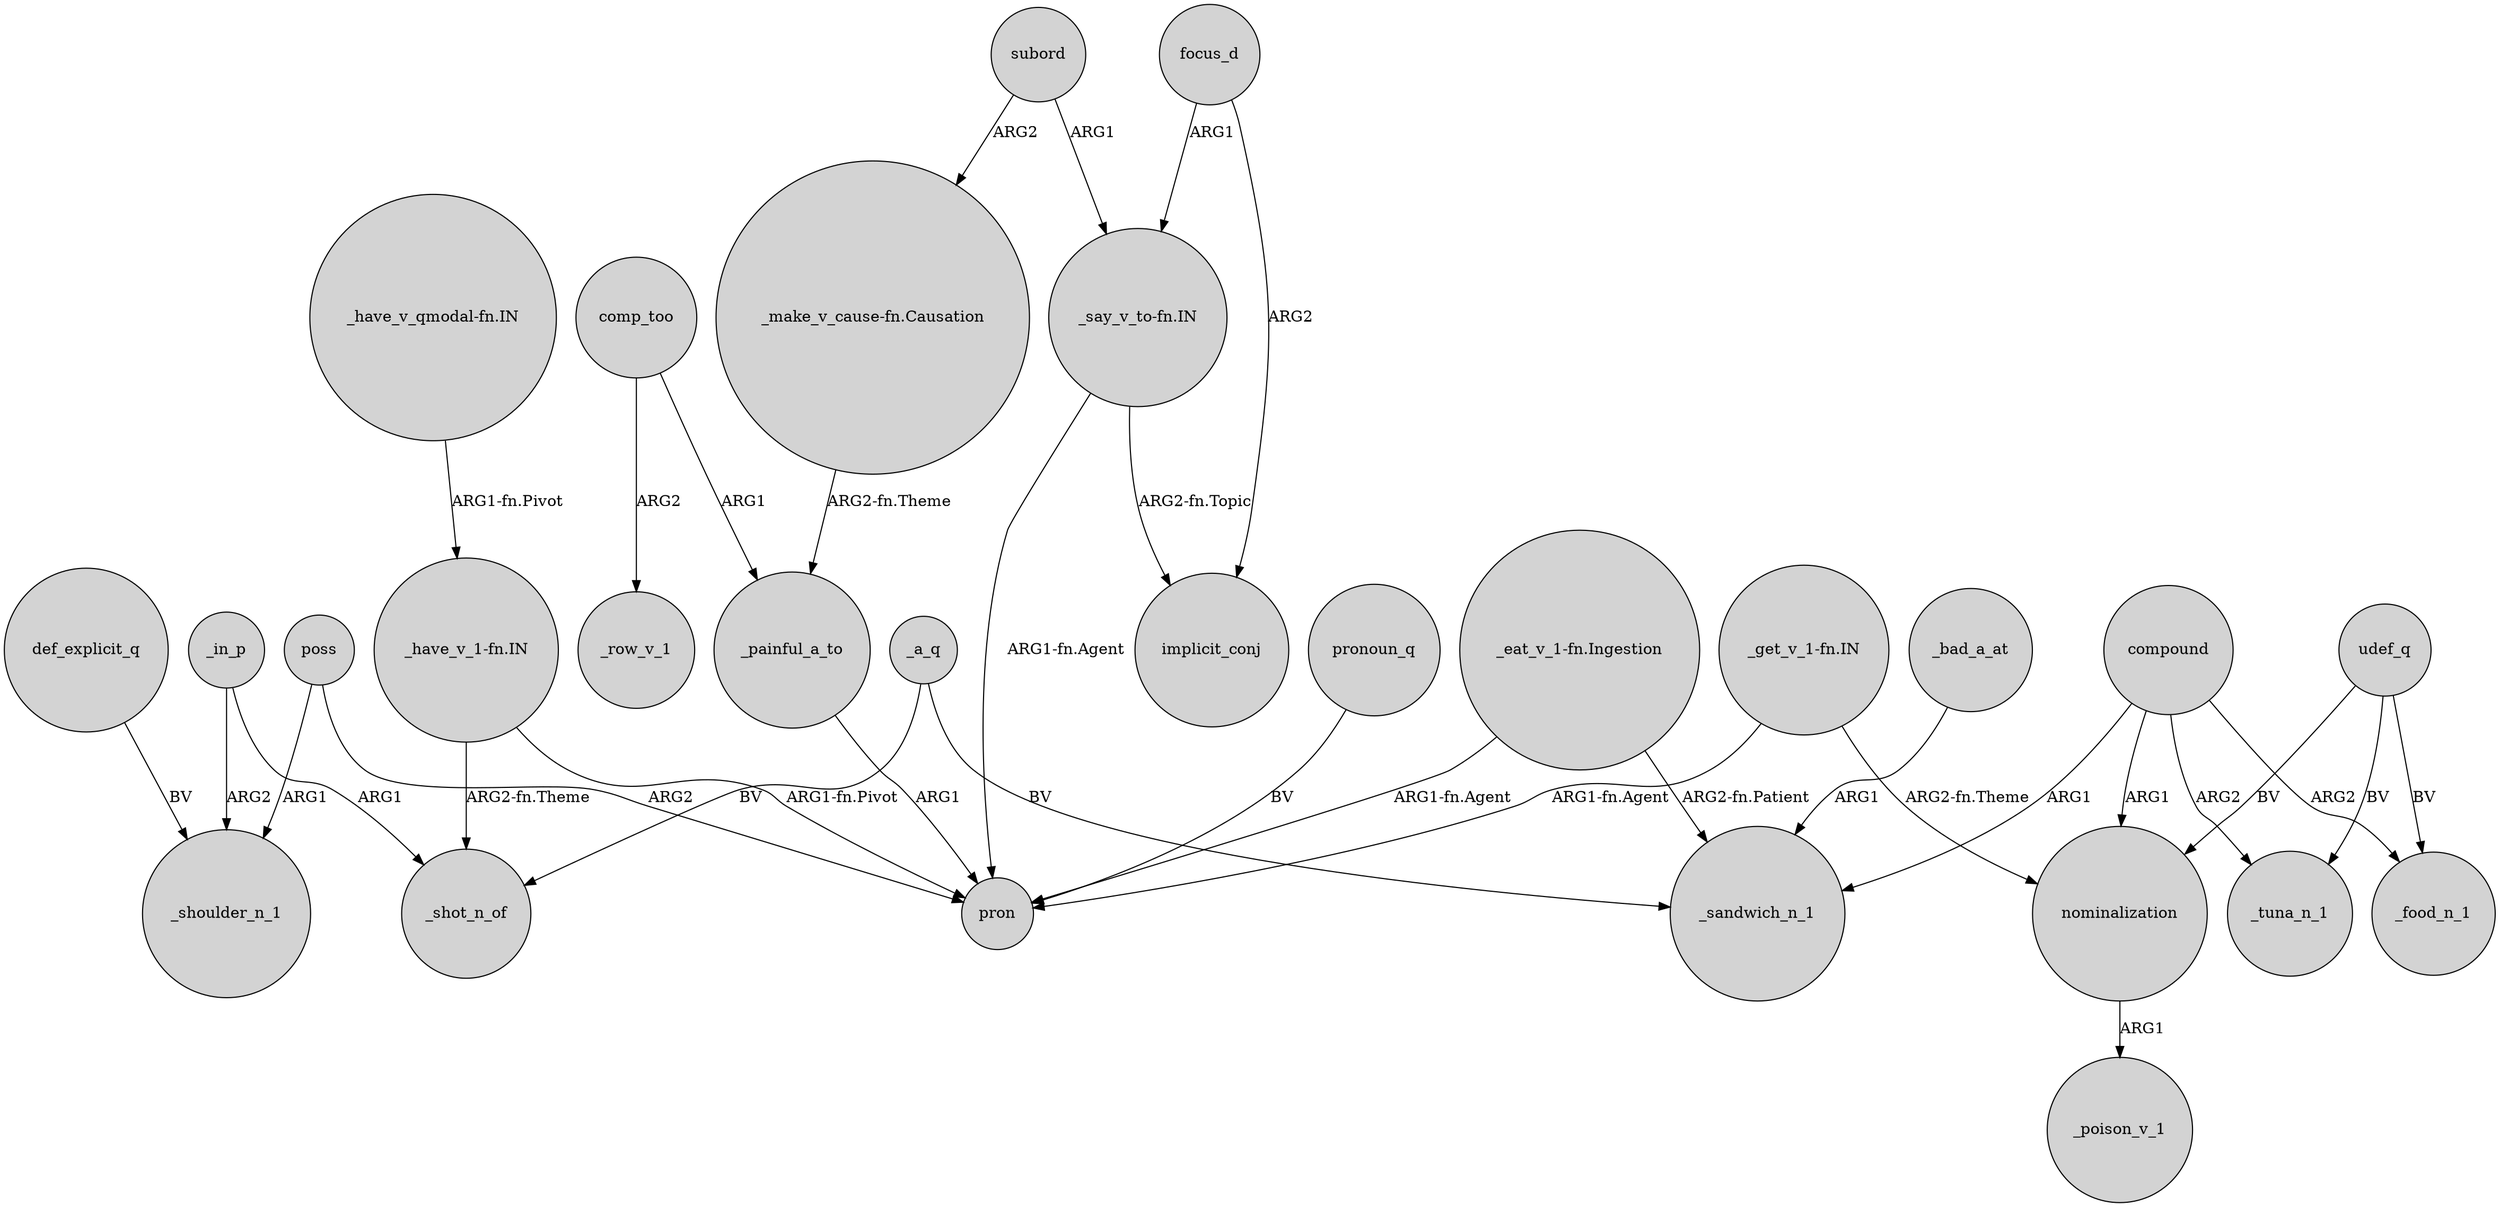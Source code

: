 digraph {
	node [shape=circle style=filled]
	poss -> _shoulder_n_1 [label=ARG1]
	compound -> _sandwich_n_1 [label=ARG1]
	compound -> _food_n_1 [label=ARG2]
	"_make_v_cause-fn.Causation" -> _painful_a_to [label="ARG2-fn.Theme"]
	poss -> pron [label=ARG2]
	_in_p -> _shot_n_of [label=ARG1]
	focus_d -> implicit_conj [label=ARG2]
	_in_p -> _shoulder_n_1 [label=ARG2]
	"_get_v_1-fn.IN" -> nominalization [label="ARG2-fn.Theme"]
	subord -> "_make_v_cause-fn.Causation" [label=ARG2]
	"_have_v_qmodal-fn.IN" -> "_have_v_1-fn.IN" [label="ARG1-fn.Pivot"]
	"_eat_v_1-fn.Ingestion" -> pron [label="ARG1-fn.Agent"]
	compound -> _tuna_n_1 [label=ARG2]
	subord -> "_say_v_to-fn.IN" [label=ARG1]
	"_say_v_to-fn.IN" -> implicit_conj [label="ARG2-fn.Topic"]
	_a_q -> _shot_n_of [label=BV]
	"_have_v_1-fn.IN" -> pron [label="ARG1-fn.Pivot"]
	_painful_a_to -> pron [label=ARG1]
	udef_q -> _food_n_1 [label=BV]
	def_explicit_q -> _shoulder_n_1 [label=BV]
	_a_q -> _sandwich_n_1 [label=BV]
	"_have_v_1-fn.IN" -> _shot_n_of [label="ARG2-fn.Theme"]
	pronoun_q -> pron [label=BV]
	comp_too -> _row_v_1 [label=ARG2]
	"_get_v_1-fn.IN" -> pron [label="ARG1-fn.Agent"]
	udef_q -> _tuna_n_1 [label=BV]
	_bad_a_at -> _sandwich_n_1 [label=ARG1]
	udef_q -> nominalization [label=BV]
	"_say_v_to-fn.IN" -> pron [label="ARG1-fn.Agent"]
	compound -> nominalization [label=ARG1]
	comp_too -> _painful_a_to [label=ARG1]
	nominalization -> _poison_v_1 [label=ARG1]
	focus_d -> "_say_v_to-fn.IN" [label=ARG1]
	"_eat_v_1-fn.Ingestion" -> _sandwich_n_1 [label="ARG2-fn.Patient"]
}
